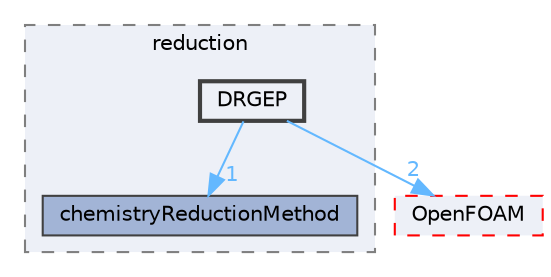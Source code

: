 digraph "src/thermophysicalModels/chemistryModel/chemistryModel/TDACChemistryModel/reduction/DRGEP"
{
 // LATEX_PDF_SIZE
  bgcolor="transparent";
  edge [fontname=Helvetica,fontsize=10,labelfontname=Helvetica,labelfontsize=10];
  node [fontname=Helvetica,fontsize=10,shape=box,height=0.2,width=0.4];
  compound=true
  subgraph clusterdir_11a35c86249c89795f10656fe50614a9 {
    graph [ bgcolor="#edf0f7", pencolor="grey50", label="reduction", fontname=Helvetica,fontsize=10 style="filled,dashed", URL="dir_11a35c86249c89795f10656fe50614a9.html",tooltip=""]
  dir_ac98b418f6eb9b9c9b4c98898a45b42d [label="chemistryReductionMethod", fillcolor="#a2b4d6", color="grey25", style="filled", URL="dir_ac98b418f6eb9b9c9b4c98898a45b42d.html",tooltip=""];
  dir_d5cdb4f80011108e6d084b3435ae4292 [label="DRGEP", fillcolor="#edf0f7", color="grey25", style="filled,bold", URL="dir_d5cdb4f80011108e6d084b3435ae4292.html",tooltip=""];
  }
  dir_c5473ff19b20e6ec4dfe5c310b3778a8 [label="OpenFOAM", fillcolor="#edf0f7", color="red", style="filled,dashed", URL="dir_c5473ff19b20e6ec4dfe5c310b3778a8.html",tooltip=""];
  dir_d5cdb4f80011108e6d084b3435ae4292->dir_ac98b418f6eb9b9c9b4c98898a45b42d [headlabel="1", labeldistance=1.5 headhref="dir_001047_000473.html" href="dir_001047_000473.html" color="steelblue1" fontcolor="steelblue1"];
  dir_d5cdb4f80011108e6d084b3435ae4292->dir_c5473ff19b20e6ec4dfe5c310b3778a8 [headlabel="2", labeldistance=1.5 headhref="dir_001047_002695.html" href="dir_001047_002695.html" color="steelblue1" fontcolor="steelblue1"];
}
